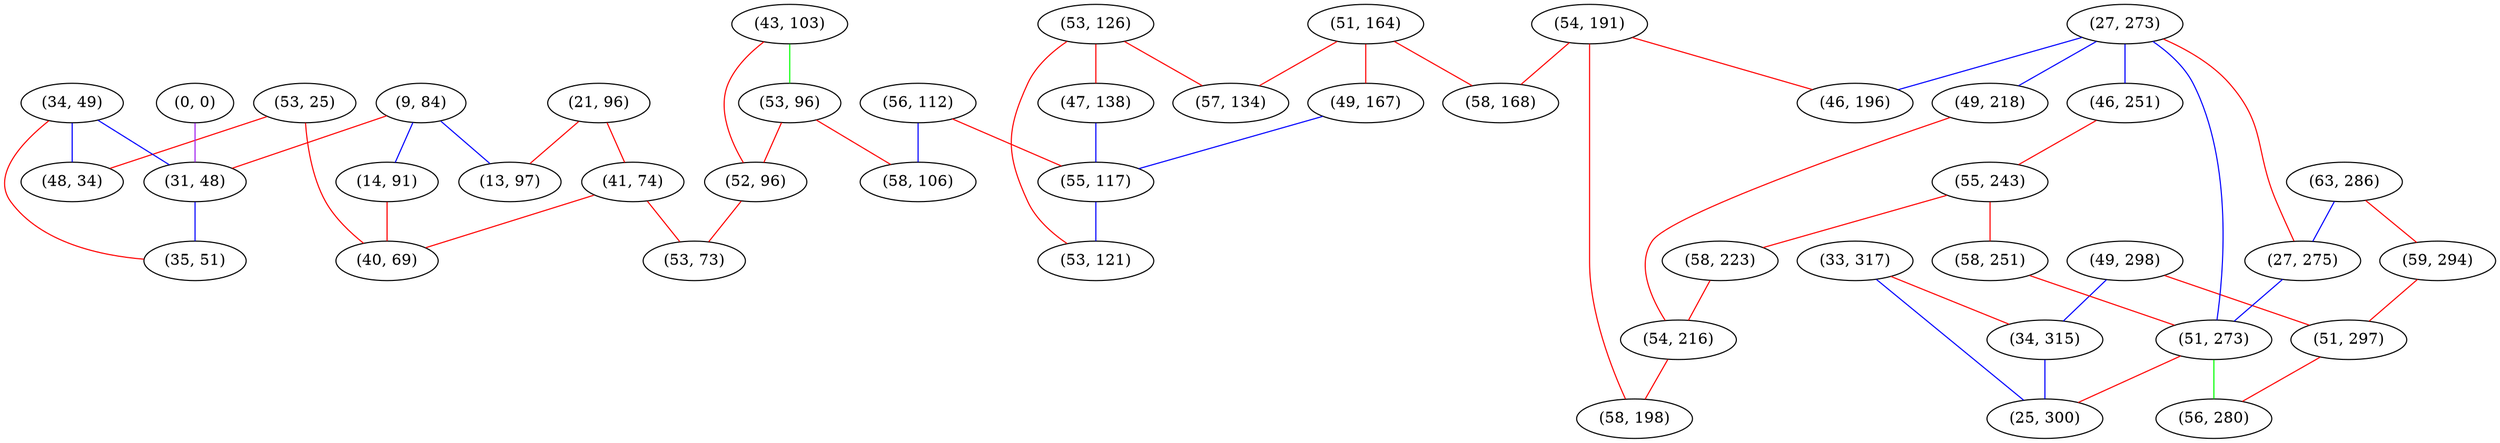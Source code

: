 graph "" {
"(53, 25)";
"(56, 112)";
"(9, 84)";
"(49, 298)";
"(51, 164)";
"(53, 126)";
"(27, 273)";
"(47, 138)";
"(33, 317)";
"(54, 191)";
"(34, 49)";
"(46, 251)";
"(43, 103)";
"(53, 96)";
"(21, 96)";
"(58, 168)";
"(49, 167)";
"(41, 74)";
"(55, 117)";
"(63, 286)";
"(13, 97)";
"(0, 0)";
"(55, 243)";
"(57, 134)";
"(31, 48)";
"(48, 34)";
"(59, 294)";
"(27, 275)";
"(58, 223)";
"(49, 218)";
"(53, 121)";
"(54, 216)";
"(51, 297)";
"(58, 251)";
"(46, 196)";
"(51, 273)";
"(34, 315)";
"(25, 300)";
"(52, 96)";
"(14, 91)";
"(53, 73)";
"(56, 280)";
"(58, 106)";
"(58, 198)";
"(40, 69)";
"(35, 51)";
"(53, 25)" -- "(40, 69)"  [color=red, key=0, weight=1];
"(53, 25)" -- "(48, 34)"  [color=red, key=0, weight=1];
"(56, 112)" -- "(55, 117)"  [color=red, key=0, weight=1];
"(56, 112)" -- "(58, 106)"  [color=blue, key=0, weight=3];
"(9, 84)" -- "(14, 91)"  [color=blue, key=0, weight=3];
"(9, 84)" -- "(13, 97)"  [color=blue, key=0, weight=3];
"(9, 84)" -- "(31, 48)"  [color=red, key=0, weight=1];
"(49, 298)" -- "(51, 297)"  [color=red, key=0, weight=1];
"(49, 298)" -- "(34, 315)"  [color=blue, key=0, weight=3];
"(51, 164)" -- "(58, 168)"  [color=red, key=0, weight=1];
"(51, 164)" -- "(57, 134)"  [color=red, key=0, weight=1];
"(51, 164)" -- "(49, 167)"  [color=red, key=0, weight=1];
"(53, 126)" -- "(53, 121)"  [color=red, key=0, weight=1];
"(53, 126)" -- "(57, 134)"  [color=red, key=0, weight=1];
"(53, 126)" -- "(47, 138)"  [color=red, key=0, weight=1];
"(27, 273)" -- "(46, 251)"  [color=blue, key=0, weight=3];
"(27, 273)" -- "(46, 196)"  [color=blue, key=0, weight=3];
"(27, 273)" -- "(51, 273)"  [color=blue, key=0, weight=3];
"(27, 273)" -- "(27, 275)"  [color=red, key=0, weight=1];
"(27, 273)" -- "(49, 218)"  [color=blue, key=0, weight=3];
"(47, 138)" -- "(55, 117)"  [color=blue, key=0, weight=3];
"(33, 317)" -- "(34, 315)"  [color=red, key=0, weight=1];
"(33, 317)" -- "(25, 300)"  [color=blue, key=0, weight=3];
"(54, 191)" -- "(46, 196)"  [color=red, key=0, weight=1];
"(54, 191)" -- "(58, 198)"  [color=red, key=0, weight=1];
"(54, 191)" -- "(58, 168)"  [color=red, key=0, weight=1];
"(34, 49)" -- "(31, 48)"  [color=blue, key=0, weight=3];
"(34, 49)" -- "(35, 51)"  [color=red, key=0, weight=1];
"(34, 49)" -- "(48, 34)"  [color=blue, key=0, weight=3];
"(46, 251)" -- "(55, 243)"  [color=red, key=0, weight=1];
"(43, 103)" -- "(53, 96)"  [color=green, key=0, weight=2];
"(43, 103)" -- "(52, 96)"  [color=red, key=0, weight=1];
"(53, 96)" -- "(58, 106)"  [color=red, key=0, weight=1];
"(53, 96)" -- "(52, 96)"  [color=red, key=0, weight=1];
"(21, 96)" -- "(41, 74)"  [color=red, key=0, weight=1];
"(21, 96)" -- "(13, 97)"  [color=red, key=0, weight=1];
"(49, 167)" -- "(55, 117)"  [color=blue, key=0, weight=3];
"(41, 74)" -- "(53, 73)"  [color=red, key=0, weight=1];
"(41, 74)" -- "(40, 69)"  [color=red, key=0, weight=1];
"(55, 117)" -- "(53, 121)"  [color=blue, key=0, weight=3];
"(63, 286)" -- "(27, 275)"  [color=blue, key=0, weight=3];
"(63, 286)" -- "(59, 294)"  [color=red, key=0, weight=1];
"(0, 0)" -- "(31, 48)"  [color=purple, key=0, weight=4];
"(55, 243)" -- "(58, 223)"  [color=red, key=0, weight=1];
"(55, 243)" -- "(58, 251)"  [color=red, key=0, weight=1];
"(31, 48)" -- "(35, 51)"  [color=blue, key=0, weight=3];
"(59, 294)" -- "(51, 297)"  [color=red, key=0, weight=1];
"(27, 275)" -- "(51, 273)"  [color=blue, key=0, weight=3];
"(58, 223)" -- "(54, 216)"  [color=red, key=0, weight=1];
"(49, 218)" -- "(54, 216)"  [color=red, key=0, weight=1];
"(54, 216)" -- "(58, 198)"  [color=red, key=0, weight=1];
"(51, 297)" -- "(56, 280)"  [color=red, key=0, weight=1];
"(58, 251)" -- "(51, 273)"  [color=red, key=0, weight=1];
"(51, 273)" -- "(56, 280)"  [color=green, key=0, weight=2];
"(51, 273)" -- "(25, 300)"  [color=red, key=0, weight=1];
"(34, 315)" -- "(25, 300)"  [color=blue, key=0, weight=3];
"(52, 96)" -- "(53, 73)"  [color=red, key=0, weight=1];
"(14, 91)" -- "(40, 69)"  [color=red, key=0, weight=1];
}

